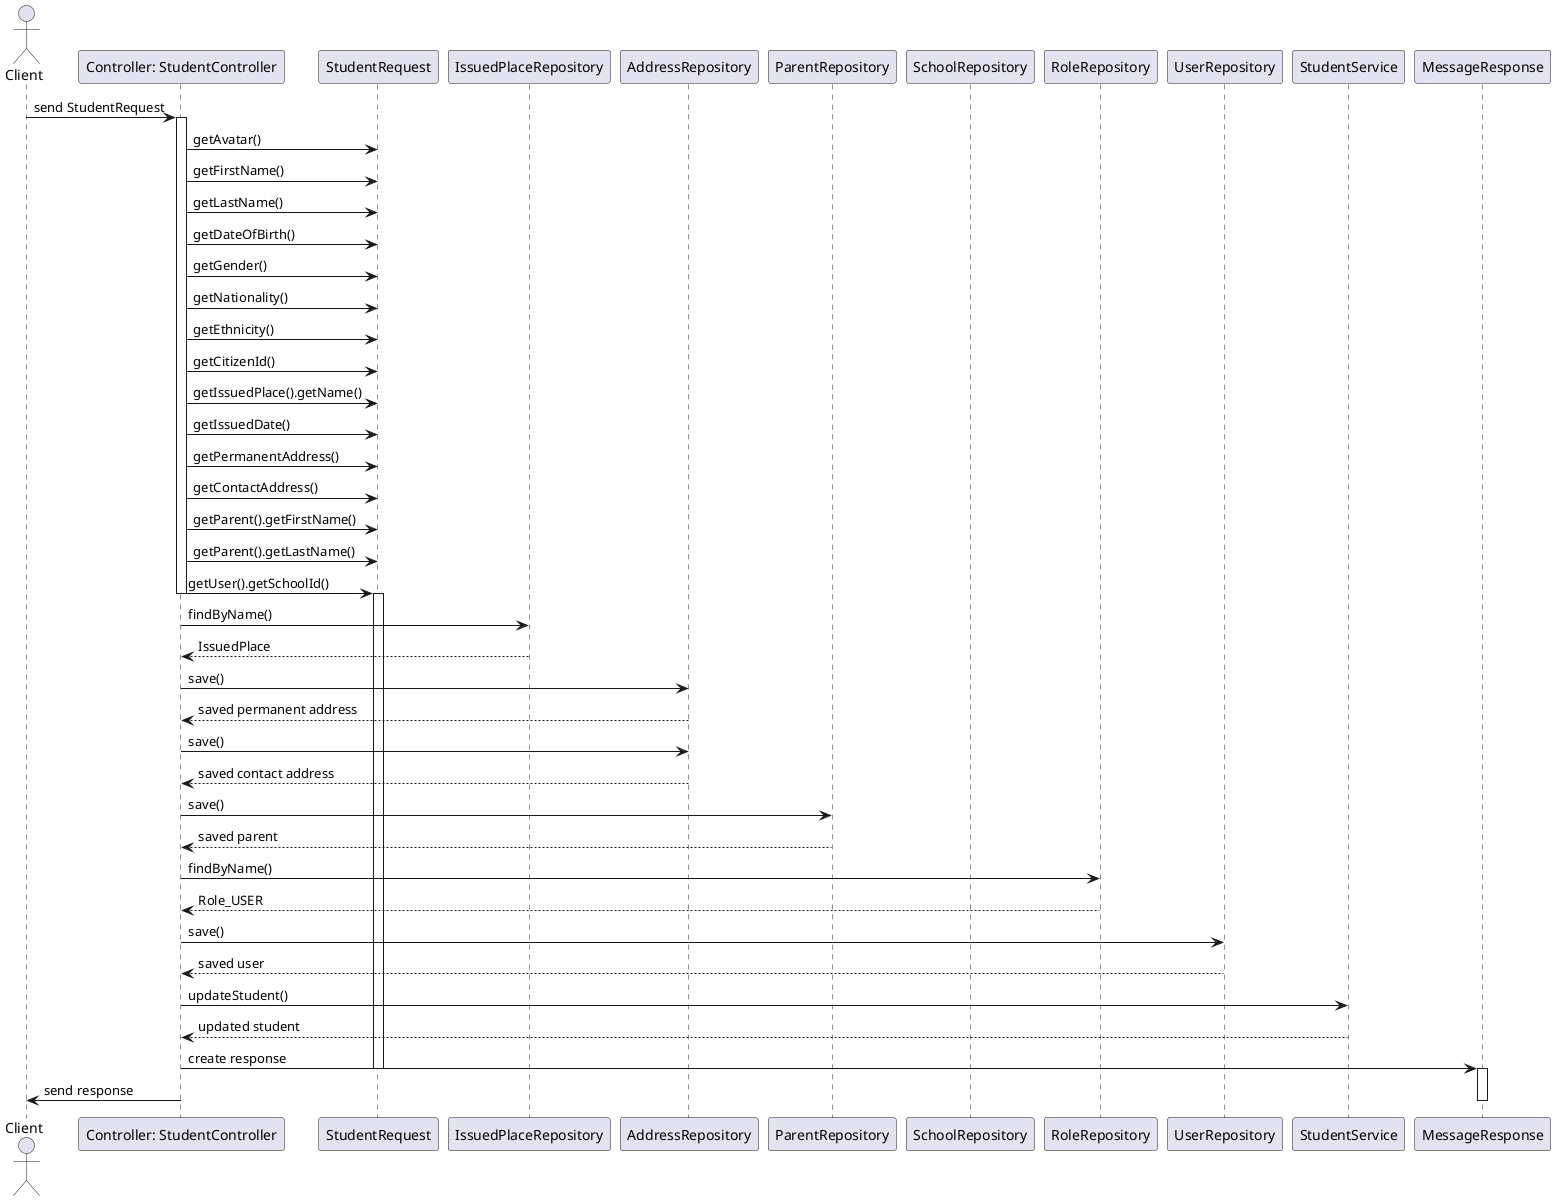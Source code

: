 @startuml

actor Client
participant "Controller: StudentController" as Controller
participant "StudentRequest" as StudentRequest
participant "IssuedPlaceRepository" as IssuedPlaceRepository
participant "AddressRepository" as AddressRepository
participant "ParentRepository" as ParentRepository
participant "SchoolRepository" as SchoolRepository
participant "RoleRepository" as RoleRepository
participant "UserRepository" as UserRepository
participant "StudentService" as StudentService
participant "MessageResponse" as MessageResponse

Client -> Controller: send StudentRequest
activate Controller
Controller -> StudentRequest: getAvatar()
Controller -> StudentRequest: getFirstName()
Controller -> StudentRequest: getLastName()
Controller -> StudentRequest: getDateOfBirth()
Controller -> StudentRequest: getGender()
Controller -> StudentRequest: getNationality()
Controller -> StudentRequest: getEthnicity()
Controller -> StudentRequest: getCitizenId()
Controller -> StudentRequest: getIssuedPlace().getName()
Controller -> StudentRequest: getIssuedDate()
Controller -> StudentRequest: getPermanentAddress()
Controller -> StudentRequest: getContactAddress()
Controller -> StudentRequest: getParent().getFirstName()
Controller -> StudentRequest: getParent().getLastName()
Controller -> StudentRequest: getUser().getSchoolId()
deactivate Controller

activate StudentRequest
Controller -> IssuedPlaceRepository: findByName()
IssuedPlaceRepository --> Controller: IssuedPlace
Controller -> AddressRepository: save()
AddressRepository --> Controller: saved permanent address
Controller -> AddressRepository: save()
AddressRepository --> Controller: saved contact address
Controller -> ParentRepository: save()
ParentRepository --> Controller: saved parent
Controller -> RoleRepository: findByName()
RoleRepository --> Controller: Role_USER
Controller -> UserRepository: save()
UserRepository --> Controller: saved user
Controller -> StudentService: updateStudent()
StudentService --> Controller: updated student
Controller -> MessageResponse: create response
deactivate StudentRequest

activate MessageResponse
Controller -> Client: send response
deactivate Controller
deactivate MessageResponse

@enduml
